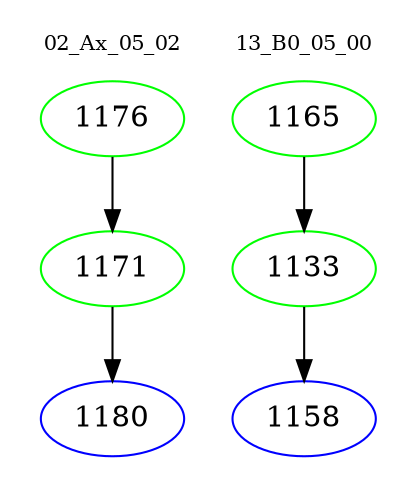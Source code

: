 digraph{
subgraph cluster_0 {
color = white
label = "02_Ax_05_02";
fontsize=10;
T0_1176 [label="1176", color="green"]
T0_1176 -> T0_1171 [color="black"]
T0_1171 [label="1171", color="green"]
T0_1171 -> T0_1180 [color="black"]
T0_1180 [label="1180", color="blue"]
}
subgraph cluster_1 {
color = white
label = "13_B0_05_00";
fontsize=10;
T1_1165 [label="1165", color="green"]
T1_1165 -> T1_1133 [color="black"]
T1_1133 [label="1133", color="green"]
T1_1133 -> T1_1158 [color="black"]
T1_1158 [label="1158", color="blue"]
}
}
